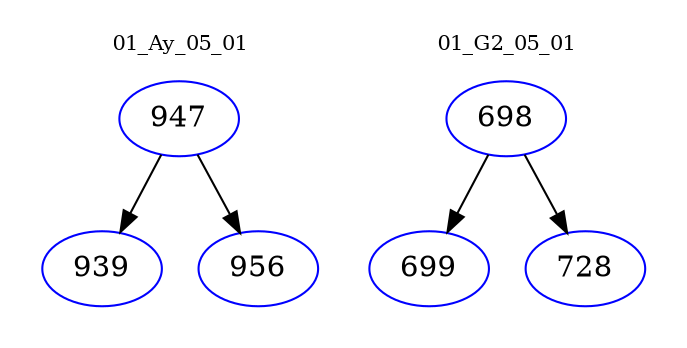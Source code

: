 digraph{
subgraph cluster_0 {
color = white
label = "01_Ay_05_01";
fontsize=10;
T0_947 [label="947", color="blue"]
T0_947 -> T0_939 [color="black"]
T0_939 [label="939", color="blue"]
T0_947 -> T0_956 [color="black"]
T0_956 [label="956", color="blue"]
}
subgraph cluster_1 {
color = white
label = "01_G2_05_01";
fontsize=10;
T1_698 [label="698", color="blue"]
T1_698 -> T1_699 [color="black"]
T1_699 [label="699", color="blue"]
T1_698 -> T1_728 [color="black"]
T1_728 [label="728", color="blue"]
}
}
